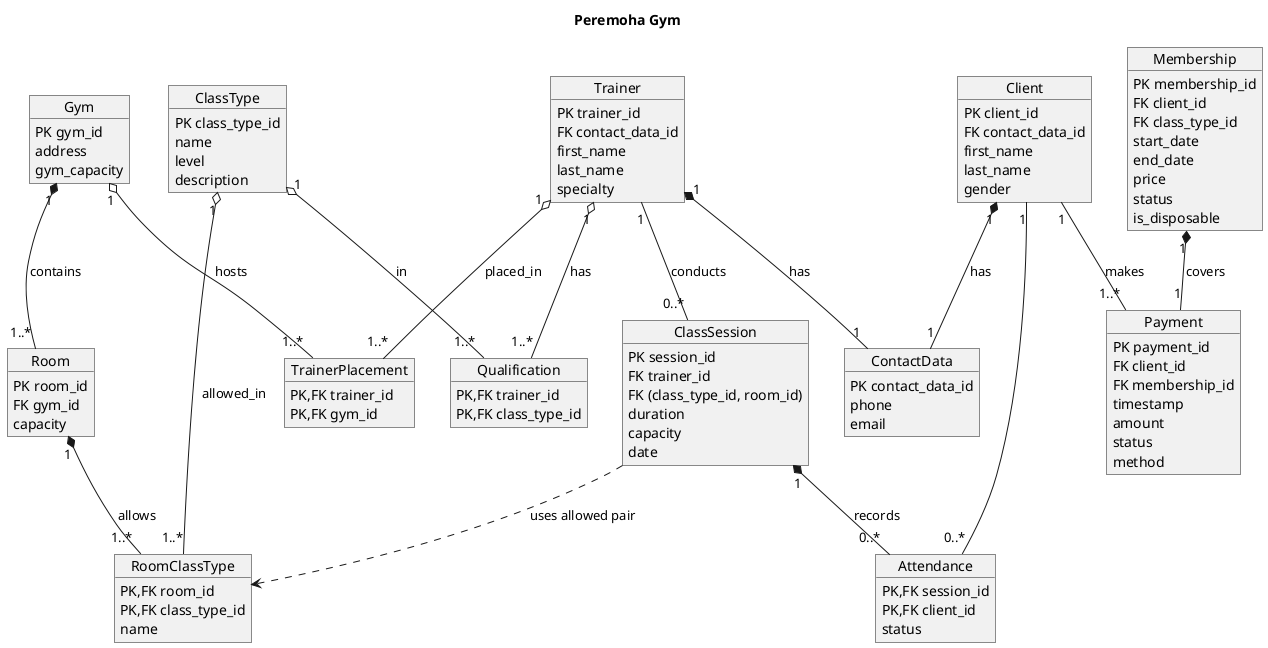 @startuml

title Peremoha Gym

object Client {
PK client_id
FK contact_data_id
first_name
last_name
gender
}

object ContactData {
PK contact_data_id
phone
email
}

object Membership {
PK membership_id
FK client_id
FK class_type_id
start_date
end_date
price
status
is_disposable
}

object Payment {
PK payment_id
FK client_id
FK membership_id
timestamp
amount
status
method
}

object Trainer {
PK trainer_id
FK contact_data_id
first_name
last_name
specialty
}

object TrainerPlacement {
PK,FK trainer_id
PK,FK gym_id
}

object Gym {
PK gym_id
address
gym_capacity
}

object Qualification {
PK,FK trainer_id
PK,FK class_type_id
}

object Attendance {
PK,FK session_id
PK,FK client_id
status
}

object ClassType {
PK class_type_id
name
level
description
}

object Room {
PK room_id
FK gym_id
capacity
}

object RoomClassType {
PK,FK room_id
PK,FK class_type_id
name
}

object ClassSession {
PK session_id
FK trainer_id
FK (class_type_id, room_id)
duration
capacity
date
}

Membership "1" *-- "1" Payment : covers

Client "1" -- "1..*" Payment : makes

Client "1" *-- "1" ContactData : has

Trainer "1" *-- "1" ContactData : has

Trainer "1" o-- "1..*" Qualification : has
ClassType "1" o-- "1..*" Qualification : in

Trainer "1" o-- "1..*" TrainerPlacement : placed_in

Gym "1" o-- "1..*" TrainerPlacement : hosts

ClassSession "1" *-- "0..*" Attendance : records

Client "1" -- "0..*" Attendance

Trainer "1" -- "0..*" ClassSession : conducts

ClassSession ..> RoomClassType : uses allowed pair

Gym "1" *-- "1..*" Room : contains

Room "1" *-- "1..*" RoomClassType : allows
ClassType "1" o-- "1..*" RoomClassType : allowed_in

@enduml
